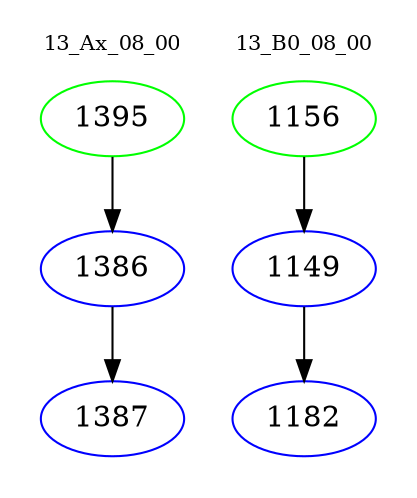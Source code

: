 digraph{
subgraph cluster_0 {
color = white
label = "13_Ax_08_00";
fontsize=10;
T0_1395 [label="1395", color="green"]
T0_1395 -> T0_1386 [color="black"]
T0_1386 [label="1386", color="blue"]
T0_1386 -> T0_1387 [color="black"]
T0_1387 [label="1387", color="blue"]
}
subgraph cluster_1 {
color = white
label = "13_B0_08_00";
fontsize=10;
T1_1156 [label="1156", color="green"]
T1_1156 -> T1_1149 [color="black"]
T1_1149 [label="1149", color="blue"]
T1_1149 -> T1_1182 [color="black"]
T1_1182 [label="1182", color="blue"]
}
}
